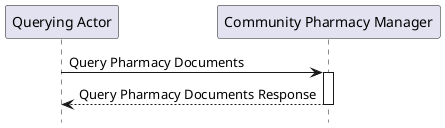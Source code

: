 @startuml
hide footbox

participant "Querying Actor" as QA
participant "Community Pharmacy Manager" as CPM

QA -> CPM : Query Pharmacy Documents
activate CPM
CPM --> QA : Query Pharmacy Documents Response
deactivate CPM


@enduml